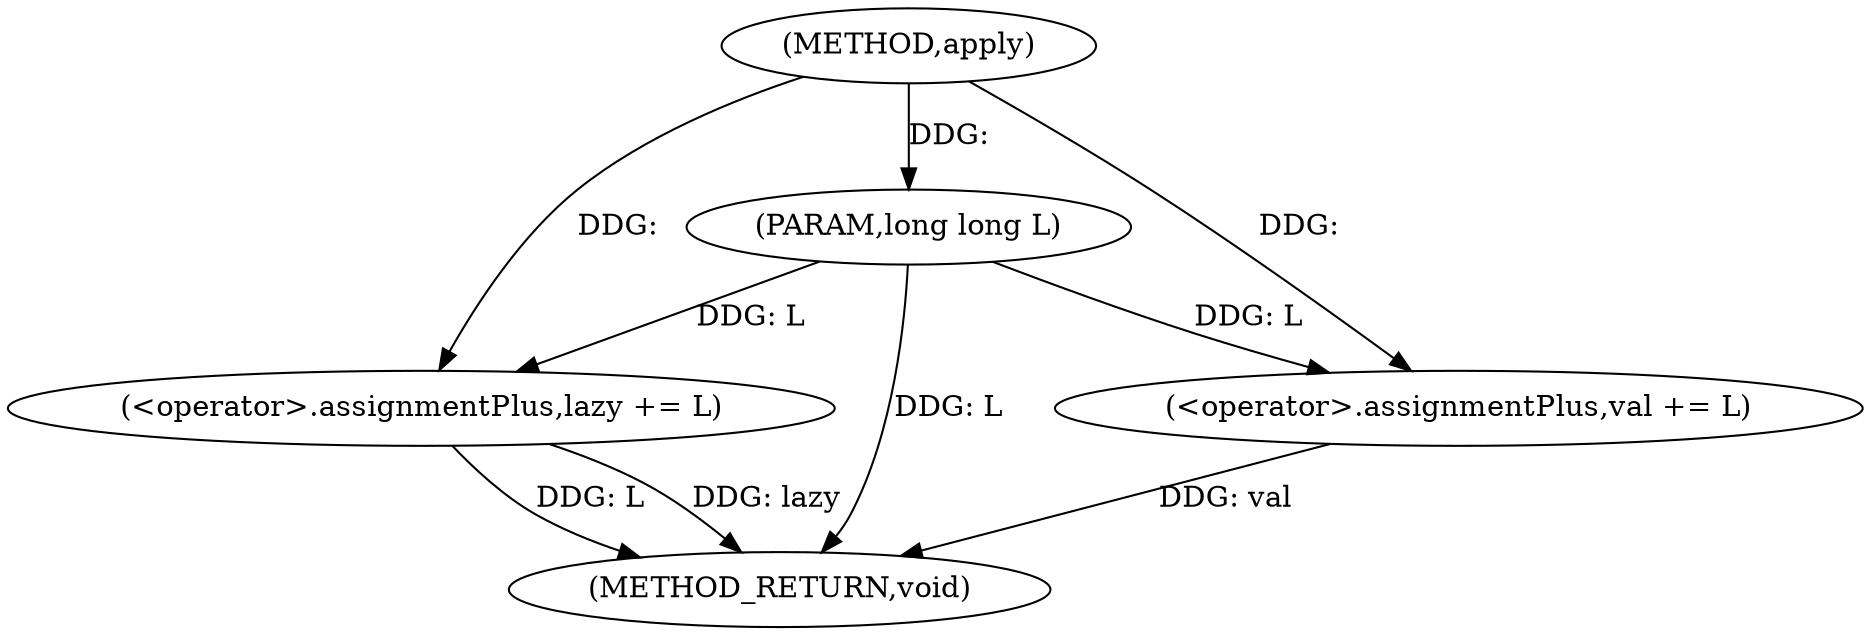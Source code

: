 digraph "apply" {  
"1000143" [label = "(METHOD,apply)" ]
"1000152" [label = "(METHOD_RETURN,void)" ]
"1000144" [label = "(PARAM,long long L)" ]
"1000146" [label = "(<operator>.assignmentPlus,val += L)" ]
"1000149" [label = "(<operator>.assignmentPlus,lazy += L)" ]
  "1000144" -> "1000152"  [ label = "DDG: L"] 
  "1000149" -> "1000152"  [ label = "DDG: L"] 
  "1000146" -> "1000152"  [ label = "DDG: val"] 
  "1000149" -> "1000152"  [ label = "DDG: lazy"] 
  "1000143" -> "1000144"  [ label = "DDG: "] 
  "1000144" -> "1000146"  [ label = "DDG: L"] 
  "1000143" -> "1000146"  [ label = "DDG: "] 
  "1000144" -> "1000149"  [ label = "DDG: L"] 
  "1000143" -> "1000149"  [ label = "DDG: "] 
}
